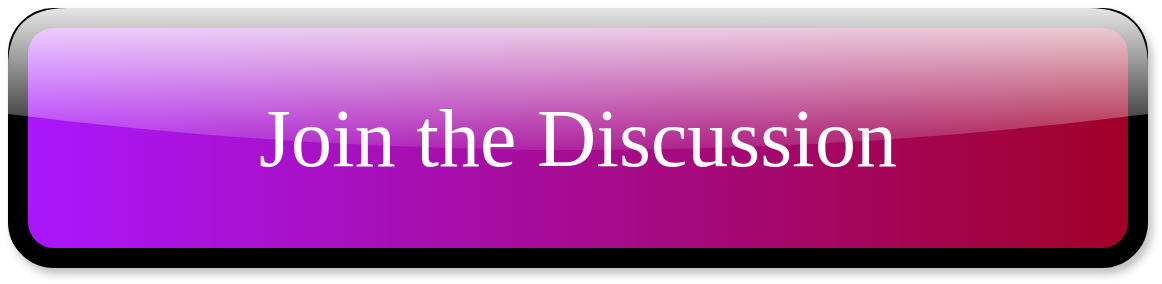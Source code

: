 <mxfile>
    <diagram id="1UVBbD5v9CDg8uZirHqq" name="Page-1">
        <mxGraphModel dx="633" dy="602" grid="1" gridSize="10" guides="1" tooltips="1" connect="1" arrows="1" fold="1" page="1" pageScale="1" pageWidth="827" pageHeight="1169" math="0" shadow="0">
            <root>
                <mxCell id="0"/>
                <mxCell id="1" parent="0"/>
                <mxCell id="2" value="Join the Discussion" style="rounded=1;whiteSpace=wrap;html=1;fillColor=#a20025;fontColor=#ffffff;gradientColor=#AA17FF;gradientDirection=west;fontSize=41;fontFamily=Lucida Console;strokeWidth=10;strokeColor=#000000;shadow=1;glass=1;sketch=0;" parent="1" vertex="1">
                    <mxGeometry x="70" y="465" width="560" height="120" as="geometry"/>
                </mxCell>
            </root>
        </mxGraphModel>
    </diagram>
</mxfile>